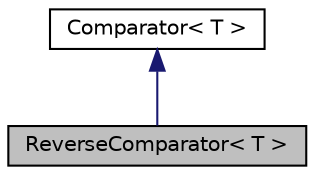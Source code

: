 digraph "ReverseComparator&lt; T &gt;"
{
  edge [fontname="Helvetica",fontsize="10",labelfontname="Helvetica",labelfontsize="10"];
  node [fontname="Helvetica",fontsize="10",shape=record];
  Node0 [label="ReverseComparator\< T \>",height=0.2,width=0.4,color="black", fillcolor="grey75", style="filled", fontcolor="black"];
  Node1 -> Node0 [dir="back",color="midnightblue",fontsize="10",style="solid",fontname="Helvetica"];
  Node1 [label="Comparator\< T \>",height=0.2,width=0.4,color="black", fillcolor="white", style="filled",URL="$classComparator.html",tooltip="Functional interface for compare 2 objects. "];
}
